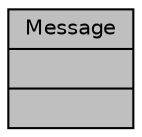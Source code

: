 digraph "Message"
{
 // INTERACTIVE_SVG=YES
 // LATEX_PDF_SIZE
  bgcolor="transparent";
  edge [fontname="Helvetica",fontsize="10",labelfontname="Helvetica",labelfontsize="10"];
  node [fontname="Helvetica",fontsize="10",shape=record];
  Node1 [label="{Message\n||}",height=0.2,width=0.4,color="black", fillcolor="grey75", style="filled", fontcolor="black",tooltip=" "];
}
